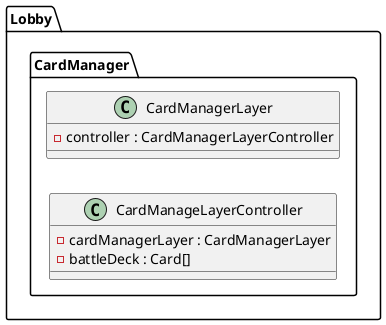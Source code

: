 @startuml

skinparam wrapwidth 300
skinparam classfontname consolas
skinparam classfontsize 16
skinparam classattributefontname cascadia code
skinparam classattributefontsize 14
left to right direction

package Lobby {
    ' class LobbyScene {
    '     - currentMainLayer : Lobby.LayerType
    '     ---
    '     + changeMainLayer(Lobby.LayerType newLayerType)
    ' }
    ' class LobbySceneController {

    ' }

    package CardManager {
        class CardManagerLayer {
            - controller : CardManagerLayerController
        }

        class CardManageLayerController {
            - cardManagerLayer : CardManagerLayer
            - battleDeck : Card[]
        }

    }


    ' package UI {
    '     class UILayer {
    '         - controller : UILayerController
    '         ---
    '         - ctor(UILayerController controller)
    '     }

    '     class UILayerController {
    '         - level : int
    '         - gold : int
    '         - gem : int
    '         - uiLayer : UILayer
    '         - currentTab : Lobby.LayerType
    '         + changeTabLayer(Lobby.LayerType newLayer)
    '     }
    ' }
}

@enduml
